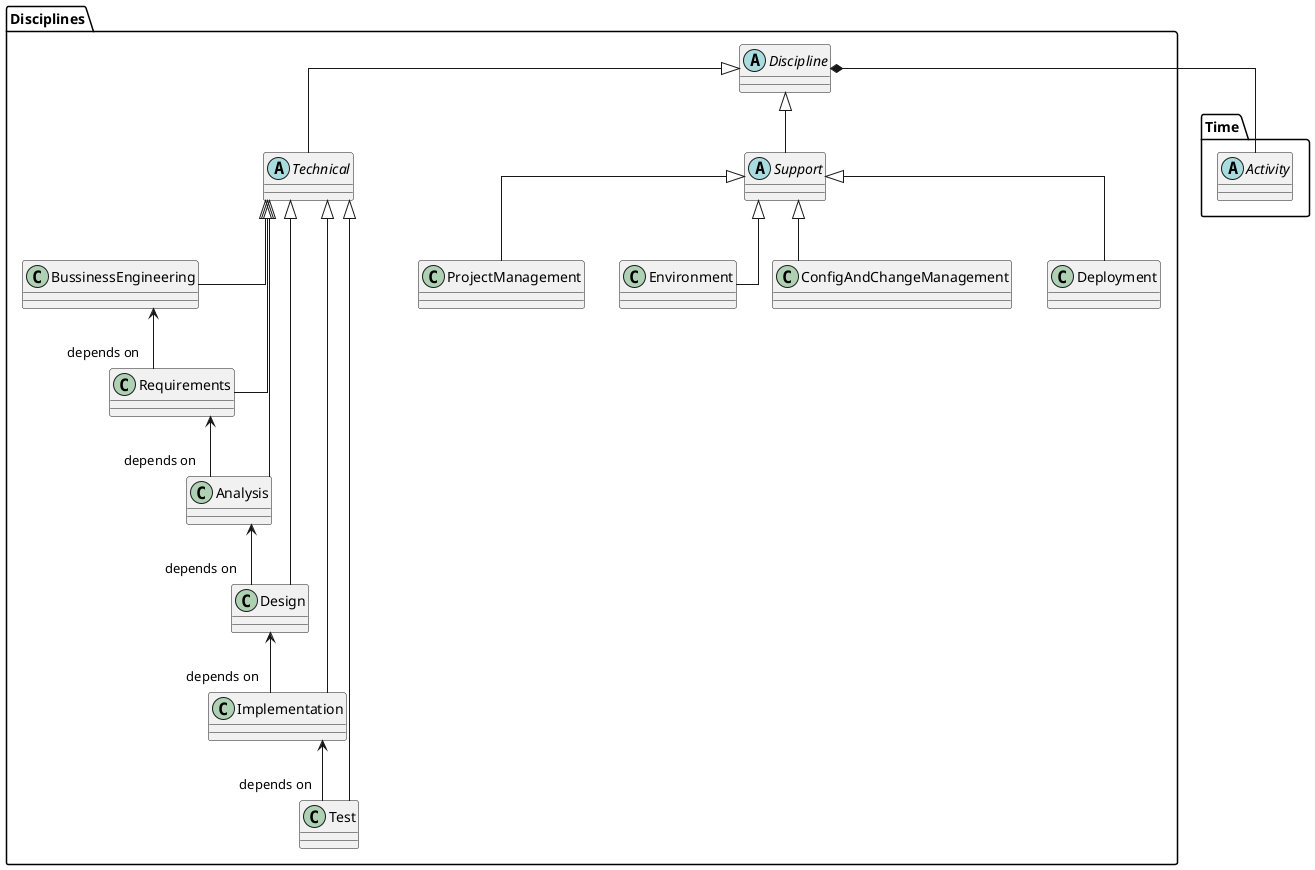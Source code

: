 @startuml

top to bottom direction
skinparam Linetype ortho

Abstract Class Time.Activity

namespace Disciplines {
    Abstract Class Discipline
    Abstract Class Technical extends Discipline
    Abstract Class Support extends Discipline
    
    Class BussinessEngineering extends Technical
    Class Requirements extends Technical
    Class Analysis extends Technical
    Class Design extends Technical
    Class Implementation extends Technical
    Class Test extends Technical

    Class ProjectManagement extends Support
    Class Environment extends Support
    Class ConfigAndChangeManagement extends Support
    Class Deployment extends Support

    BussinessEngineering <-- "depends on" Requirements
    Requirements <-- "depends on" Analysis
    Analysis <-- "depends on" Design
    Design <-- "depends on" Implementation
    Implementation <-- "depends on" Test


    Discipline *-- Time.Activity 
}




@enduml